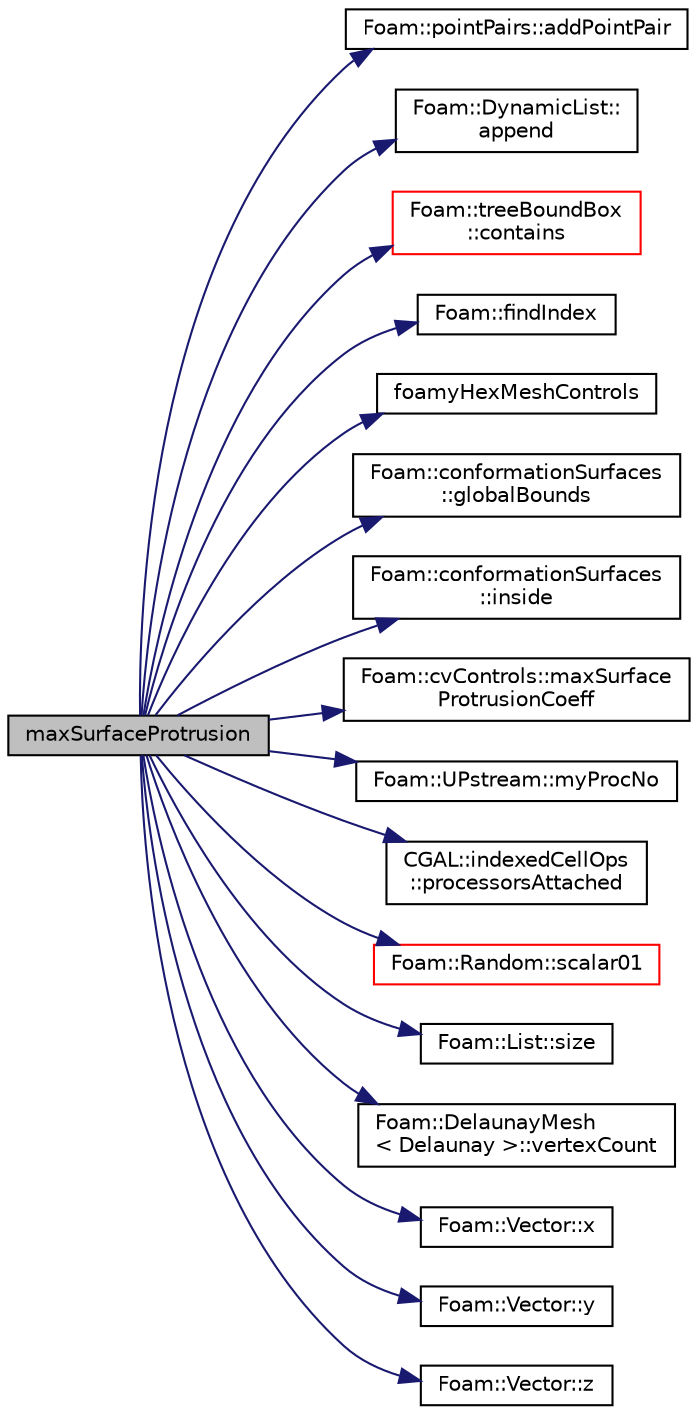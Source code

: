 digraph "maxSurfaceProtrusion"
{
  bgcolor="transparent";
  edge [fontname="Helvetica",fontsize="10",labelfontname="Helvetica",labelfontsize="10"];
  node [fontname="Helvetica",fontsize="10",shape=record];
  rankdir="LR";
  Node274 [label="maxSurfaceProtrusion",height=0.2,width=0.4,color="black", fillcolor="grey75", style="filled", fontcolor="black"];
  Node274 -> Node275 [color="midnightblue",fontsize="10",style="solid",fontname="Helvetica"];
  Node275 [label="Foam::pointPairs::addPointPair",height=0.2,width=0.4,color="black",URL="$a32641.html#a380d74144f20bc017387d09895f89543"];
  Node274 -> Node276 [color="midnightblue",fontsize="10",style="solid",fontname="Helvetica"];
  Node276 [label="Foam::DynamicList::\lappend",height=0.2,width=0.4,color="black",URL="$a27005.html#a7b67b42af715604376ad63a681dee6d8",tooltip="Append an element at the end of the list. "];
  Node274 -> Node277 [color="midnightblue",fontsize="10",style="solid",fontname="Helvetica"];
  Node277 [label="Foam::treeBoundBox\l::contains",height=0.2,width=0.4,color="red",URL="$a28773.html#aa96ed9af340918c3eda38f16e1d3ff80",tooltip="Contains point (inside or on edge) and moving in direction. "];
  Node274 -> Node280 [color="midnightblue",fontsize="10",style="solid",fontname="Helvetica"];
  Node280 [label="Foam::findIndex",height=0.2,width=0.4,color="black",URL="$a21851.html#ac16695f83f370df159eed19f92d095fb",tooltip="Find first occurence of given element and return index,. "];
  Node274 -> Node281 [color="midnightblue",fontsize="10",style="solid",fontname="Helvetica"];
  Node281 [label="foamyHexMeshControls",height=0.2,width=0.4,color="black",URL="$a32537.html#a5d5c08c500309b8927c3567396ad4af5",tooltip="Return the foamyHexMeshControls object. "];
  Node274 -> Node282 [color="midnightblue",fontsize="10",style="solid",fontname="Helvetica"];
  Node282 [label="Foam::conformationSurfaces\l::globalBounds",height=0.2,width=0.4,color="black",URL="$a32573.html#ab5a853876f3da13cb1bc201facbd050c",tooltip="Return the global bounds. "];
  Node274 -> Node283 [color="midnightblue",fontsize="10",style="solid",fontname="Helvetica"];
  Node283 [label="Foam::conformationSurfaces\l::inside",height=0.2,width=0.4,color="black",URL="$a32573.html#ad083032235b00e1c17c0a0a6afcbc20b",tooltip="Check if points are inside surfaces to conform to. "];
  Node274 -> Node284 [color="midnightblue",fontsize="10",style="solid",fontname="Helvetica"];
  Node284 [label="Foam::cvControls::maxSurface\lProtrusionCoeff",height=0.2,width=0.4,color="black",URL="$a32577.html#a6af70df3f8f7dd62eae2e88f3715e027",tooltip="Return the maxSurfaceProtrusionCoeff. "];
  Node274 -> Node285 [color="midnightblue",fontsize="10",style="solid",fontname="Helvetica"];
  Node285 [label="Foam::UPstream::myProcNo",height=0.2,width=0.4,color="black",URL="$a27377.html#afc74d89573de32a3032c916f8cdd1733",tooltip="Number of this process (starting from masterNo() = 0) "];
  Node274 -> Node286 [color="midnightblue",fontsize="10",style="solid",fontname="Helvetica"];
  Node286 [label="CGAL::indexedCellOps\l::processorsAttached",height=0.2,width=0.4,color="black",URL="$a21926.html#adb1ccfa45df077fdb13b19e5c19c1e7a"];
  Node274 -> Node287 [color="midnightblue",fontsize="10",style="solid",fontname="Helvetica"];
  Node287 [label="Foam::Random::scalar01",height=0.2,width=0.4,color="red",URL="$a29345.html#a25269b8b1f09eff9a4aa34074b51c4ab",tooltip="Scalar [0..1] (so including 0,1) "];
  Node274 -> Node289 [color="midnightblue",fontsize="10",style="solid",fontname="Helvetica"];
  Node289 [label="Foam::List::size",height=0.2,width=0.4,color="black",URL="$a26833.html#a8a5f6fa29bd4b500caf186f60245b384",tooltip="Override size to be inconsistent with allocated storage. "];
  Node274 -> Node290 [color="midnightblue",fontsize="10",style="solid",fontname="Helvetica"];
  Node290 [label="Foam::DelaunayMesh\l\< Delaunay \>::vertexCount",height=0.2,width=0.4,color="black",URL="$a32581.html#a4f398b4eb8982b11ec15e54563dfdde2",tooltip="Return the vertex count (the next unique vertex index) "];
  Node274 -> Node291 [color="midnightblue",fontsize="10",style="solid",fontname="Helvetica"];
  Node291 [label="Foam::Vector::x",height=0.2,width=0.4,color="black",URL="$a29749.html#a63327976e5a8359700064a02ae22548e"];
  Node274 -> Node292 [color="midnightblue",fontsize="10",style="solid",fontname="Helvetica"];
  Node292 [label="Foam::Vector::y",height=0.2,width=0.4,color="black",URL="$a29749.html#a1ee865f676fbac703a49c6654dd3ad74"];
  Node274 -> Node293 [color="midnightblue",fontsize="10",style="solid",fontname="Helvetica"];
  Node293 [label="Foam::Vector::z",height=0.2,width=0.4,color="black",URL="$a29749.html#a1c8320b15610de211ec70ef966581423"];
}
